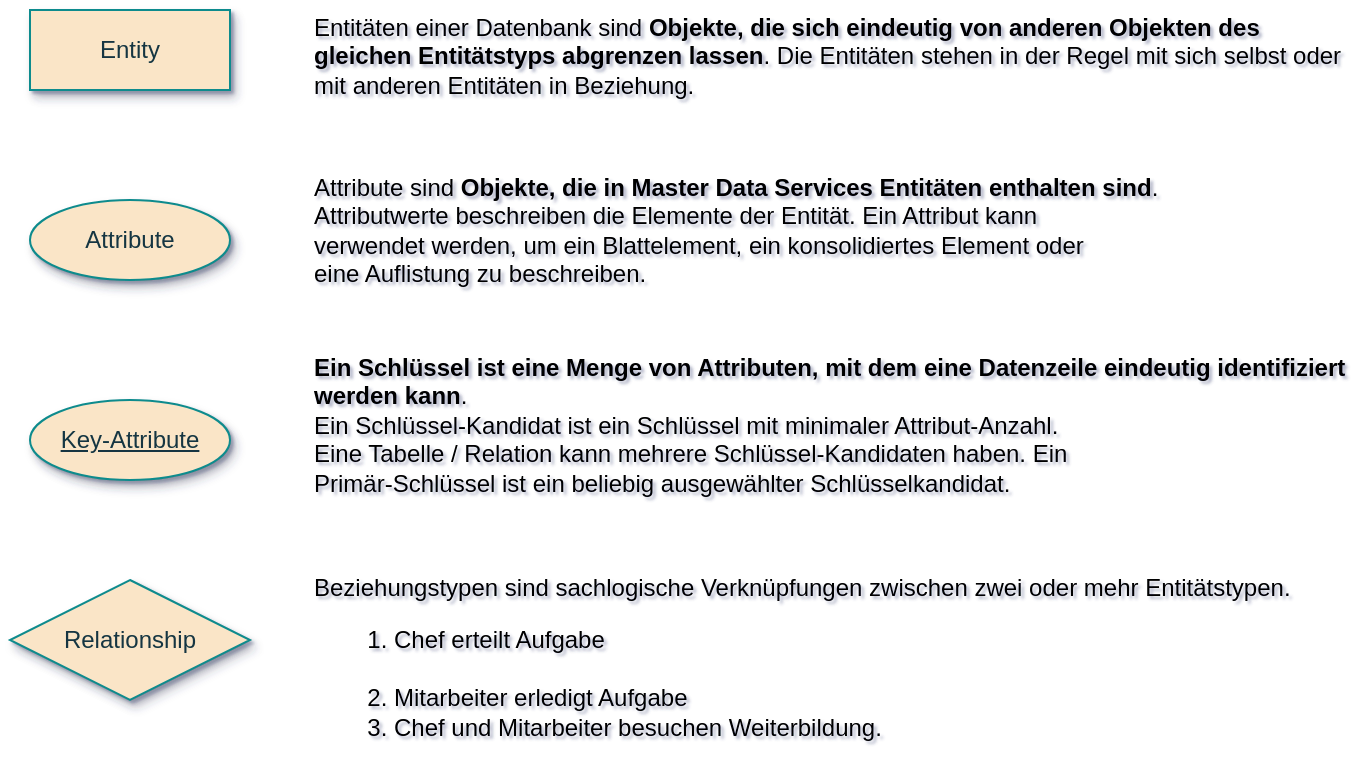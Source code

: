 <mxfile version="20.8.16" type="device"><diagram name="Seite-1" id="pm1W9g3p_Y7LA5IeXaer"><mxGraphModel dx="1434" dy="850" grid="1" gridSize="10" guides="1" tooltips="1" connect="1" arrows="1" fold="1" page="1" pageScale="1" pageWidth="827" pageHeight="1169" math="0" shadow="1"><root><mxCell id="0"/><mxCell id="1" parent="0"/><mxCell id="1K2sk4-Gb-YqL5ui2l1v-3" value="Attribute" style="ellipse;whiteSpace=wrap;html=1;align=center;shadow=1;labelBackgroundColor=none;fillColor=#FAE5C7;strokeColor=#0F8B8D;fontColor=#143642;rounded=0;" parent="1" vertex="1"><mxGeometry x="90" y="140" width="100" height="40" as="geometry"/></mxCell><mxCell id="1K2sk4-Gb-YqL5ui2l1v-4" value="Entity" style="whiteSpace=wrap;html=1;align=center;shadow=1;labelBackgroundColor=none;fillColor=#FAE5C7;strokeColor=#0F8B8D;fontColor=#143642;rounded=0;" parent="1" vertex="1"><mxGeometry x="90" y="45" width="100" height="40" as="geometry"/></mxCell><mxCell id="1K2sk4-Gb-YqL5ui2l1v-5" value="Key-Attribute" style="ellipse;whiteSpace=wrap;html=1;align=center;fontStyle=4;shadow=1;labelBackgroundColor=none;fillColor=#FAE5C7;strokeColor=#0F8B8D;fontColor=#143642;rounded=0;" parent="1" vertex="1"><mxGeometry x="90" y="240" width="100" height="40" as="geometry"/></mxCell><mxCell id="1K2sk4-Gb-YqL5ui2l1v-6" value="Relationship" style="shape=rhombus;perimeter=rhombusPerimeter;whiteSpace=wrap;html=1;align=center;shadow=1;container=0;labelBackgroundColor=none;fillColor=#FAE5C7;strokeColor=#0F8B8D;fontColor=#143642;rounded=0;" parent="1" vertex="1"><mxGeometry x="80" y="330" width="120" height="60" as="geometry"/></mxCell><mxCell id="wDW5WLjcTI6GgexlzbEC-2" value="&lt;meta charset=&quot;utf-8&quot;&gt;&lt;span lang=&quot;de&quot; class=&quot;ILfuVd&quot;&gt;&lt;span class=&quot;hgKElc&quot;&gt;Entitäten einer Datenbank sind &lt;b&gt;Objekte, die sich eindeutig von anderen Objekten des gleichen Entitätstyps abgrenzen lassen&lt;/b&gt;. Die Entitäten stehen in der Regel mit sich selbst oder mit anderen Entitäten in Beziehung.&lt;/span&gt;&lt;/span&gt;" style="text;whiteSpace=wrap;html=1;" parent="1" vertex="1"><mxGeometry x="230" y="40" width="520" height="70" as="geometry"/></mxCell><mxCell id="wDW5WLjcTI6GgexlzbEC-3" value="&lt;meta charset=&quot;utf-8&quot;&gt;&lt;span lang=&quot;de&quot; class=&quot;ILfuVd&quot;&gt;&lt;span class=&quot;hgKElc&quot;&gt;Attribute sind &lt;b&gt;Objekte, die in Master Data Services Entitäten enthalten sind&lt;/b&gt;.&#10; Attributwerte beschreiben die Elemente der Entität. Ein Attribut kann &#10;verwendet werden, um ein Blattelement, ein konsolidiertes Element oder &#10;eine Auflistung zu beschreiben.&lt;/span&gt;&lt;/span&gt;" style="text;whiteSpace=wrap;html=1;" parent="1" vertex="1"><mxGeometry x="230" y="120" width="520" height="80" as="geometry"/></mxCell><mxCell id="wDW5WLjcTI6GgexlzbEC-4" value="&lt;meta charset=&quot;utf-8&quot;&gt;&lt;span lang=&quot;de&quot; class=&quot;ILfuVd&quot;&gt;&lt;span class=&quot;hgKElc&quot;&gt;&lt;b&gt;Ein Schlüssel ist eine Menge von Attributen, mit dem eine Datenzeile eindeutig identifiziert werden kann&lt;/b&gt;.&#10; Ein Schlüssel-Kandidat ist ein Schlüssel mit minimaler Attribut-Anzahl.&#10; Eine Tabelle / Relation kann mehrere Schlüssel-Kandidaten haben. Ein &#10;Primär-Schlüssel ist ein beliebig ausgewählter Schlüsselkandidat.&lt;/span&gt;&lt;/span&gt;" style="text;whiteSpace=wrap;html=1;" parent="1" vertex="1"><mxGeometry x="230" y="210" width="520" height="100" as="geometry"/></mxCell><mxCell id="wDW5WLjcTI6GgexlzbEC-5" value="Beziehungstypen sind sachlogische Verknüpfungen zwischen zwei oder mehr Entitätstypen.&amp;nbsp;&lt;br&gt;&lt;ol&gt;&lt;li&gt;Chef erteilt Aufgabe&lt;/li&gt;&lt;br/&gt;&lt;li&gt;Mitarbeiter erledigt Aufgabe&lt;/li&gt;&lt;li&gt;Chef und Mitarbeiter besuchen Weiterbildung.&amp;nbsp;&lt;br&gt;&lt;/li&gt;&lt;/ol&gt;" style="text;whiteSpace=wrap;html=1;" parent="1" vertex="1"><mxGeometry x="230" y="320" width="520" height="100" as="geometry"/></mxCell></root></mxGraphModel></diagram></mxfile>